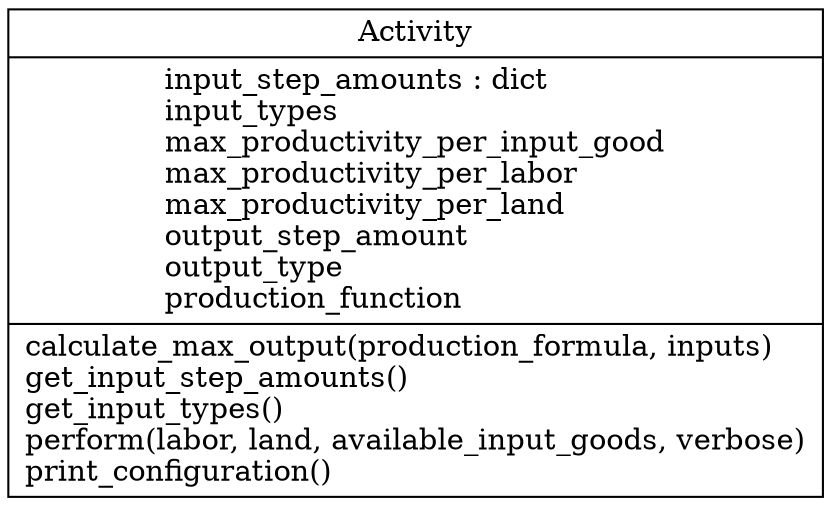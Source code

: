 digraph "classes" {
rankdir=BT
charset="utf-8"
"Activity.Activity.Activity" [color="black", fontcolor="black", label=<{Activity|input_step_amounts : dict<br ALIGN="LEFT"/>input_types<br ALIGN="LEFT"/>max_productivity_per_input_good<br ALIGN="LEFT"/>max_productivity_per_labor<br ALIGN="LEFT"/>max_productivity_per_land<br ALIGN="LEFT"/>output_step_amount<br ALIGN="LEFT"/>output_type<br ALIGN="LEFT"/>production_function<br ALIGN="LEFT"/>|calculate_max_output(production_formula, inputs)<br ALIGN="LEFT"/>get_input_step_amounts()<br ALIGN="LEFT"/>get_input_types()<br ALIGN="LEFT"/>perform(labor, land, available_input_goods, verbose)<br ALIGN="LEFT"/>print_configuration()<br ALIGN="LEFT"/>}>, shape="record", style="solid"];
}

